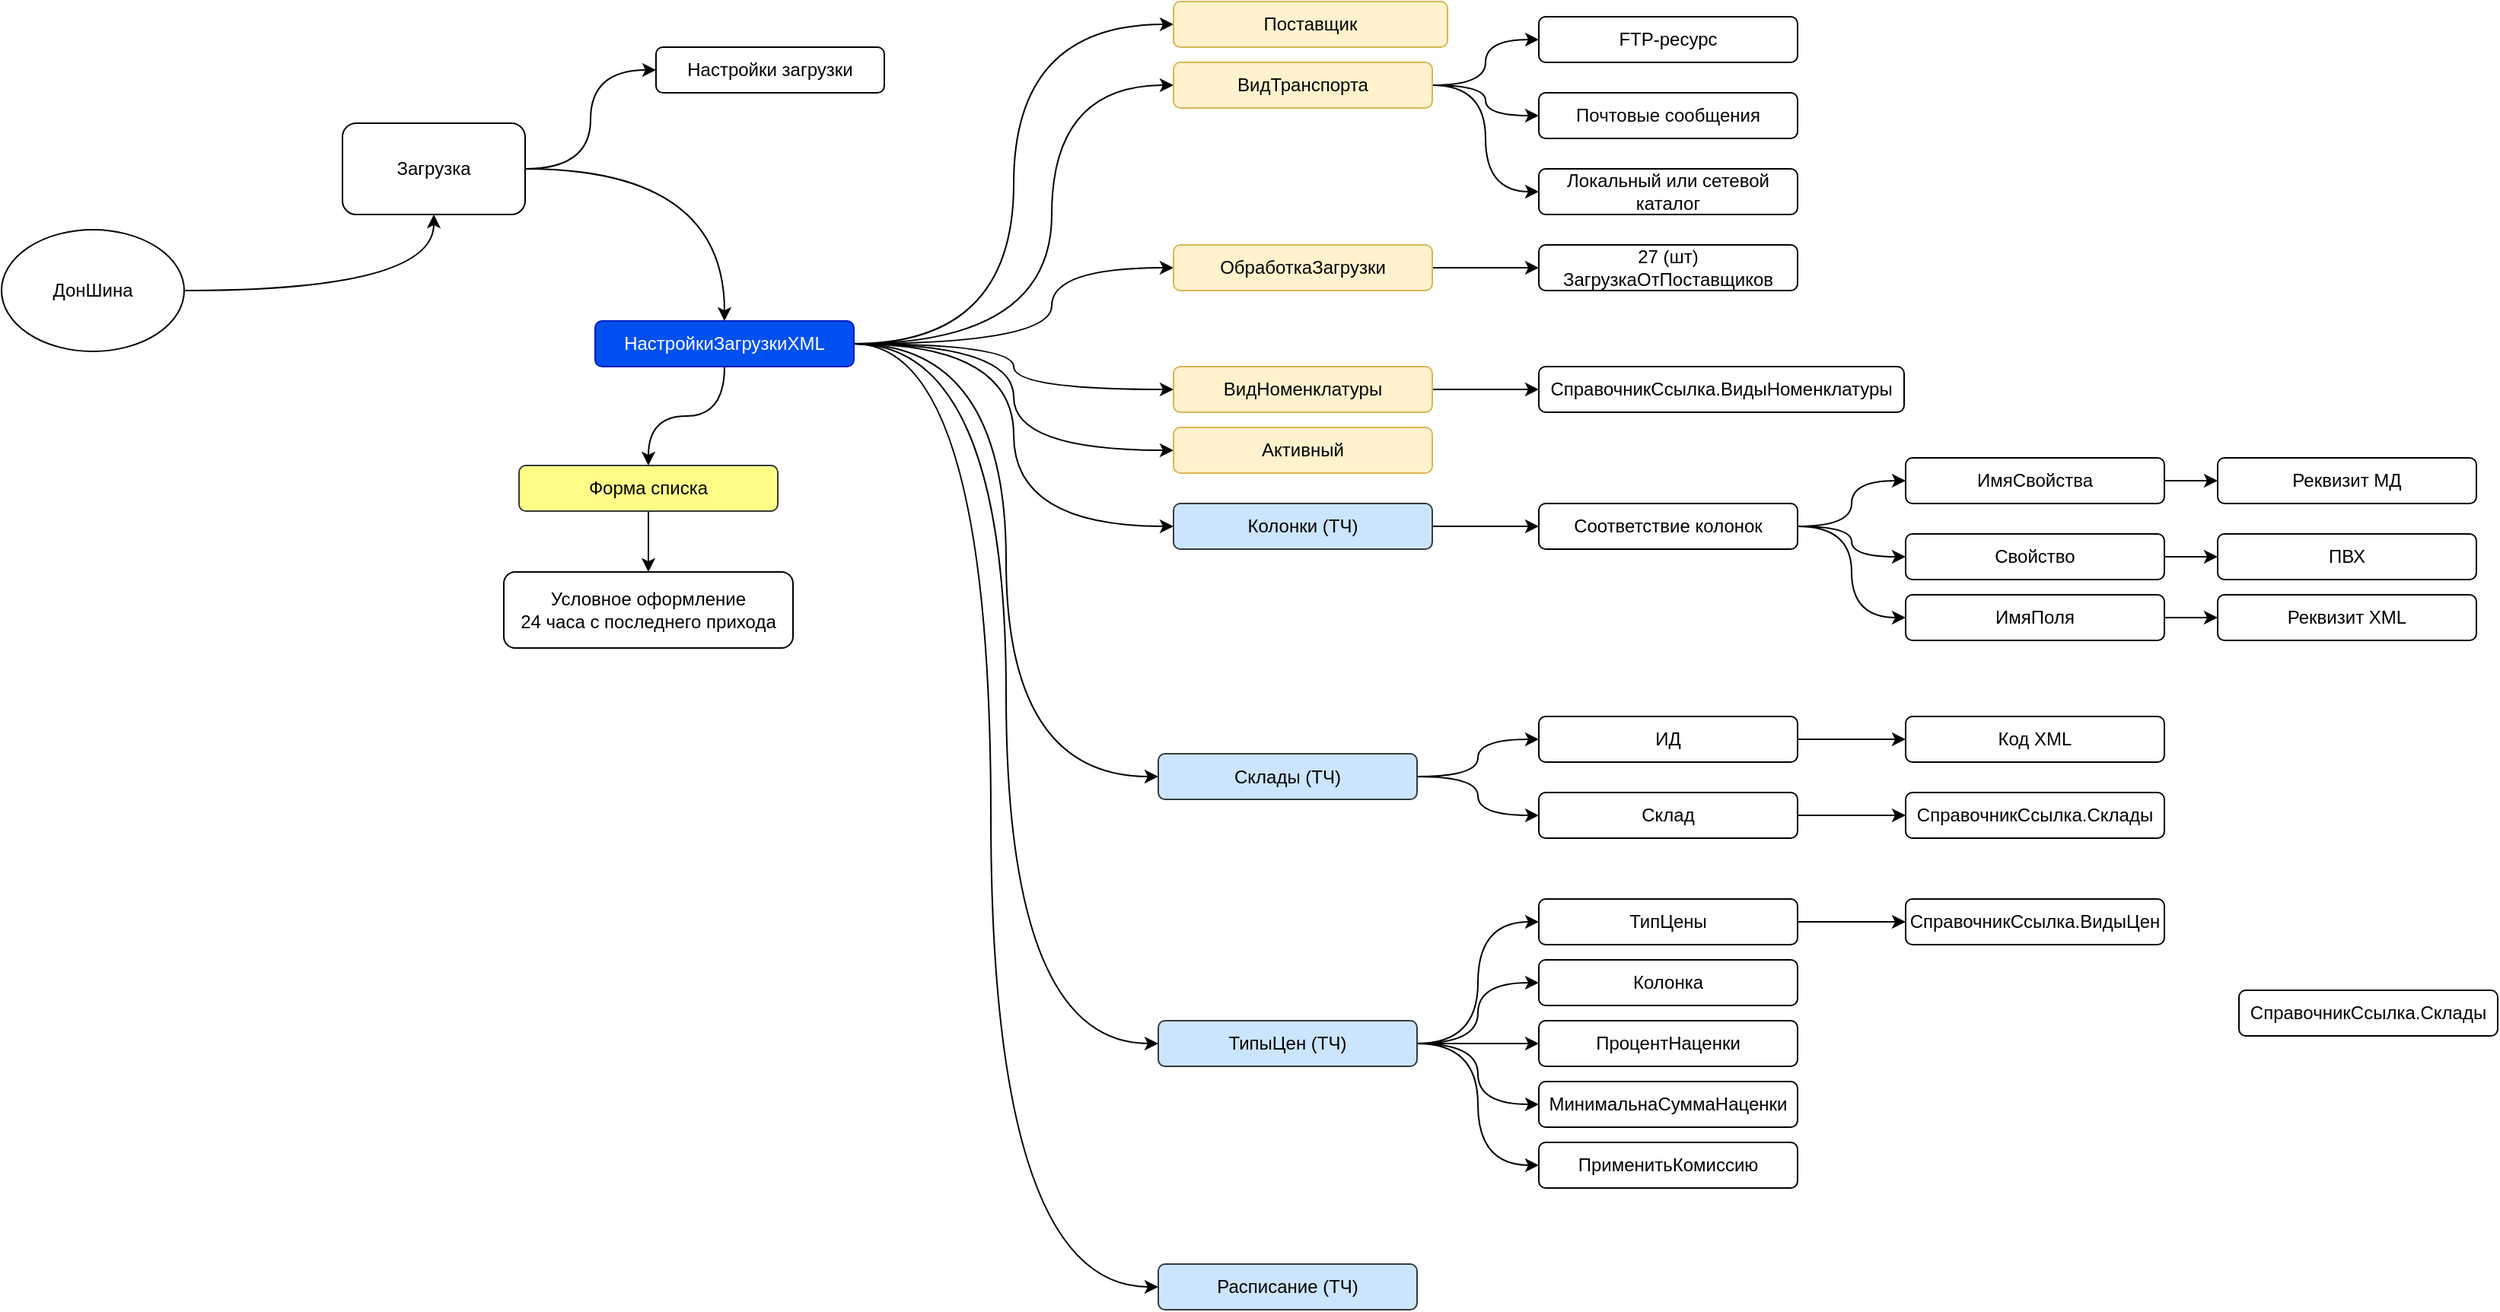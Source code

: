 <mxfile version="28.2.5">
  <diagram name="Страница — 1" id="MQuCKsTkF0hV8LhLmS5N">
    <mxGraphModel dx="1715" dy="930" grid="1" gridSize="10" guides="1" tooltips="1" connect="1" arrows="1" fold="1" page="1" pageScale="1" pageWidth="827" pageHeight="1169" math="0" shadow="0">
      <root>
        <mxCell id="0" />
        <mxCell id="1" parent="0" />
        <mxCell id="EHXcdM6yGb4Hflx0Ipde-5" value="" style="edgeStyle=orthogonalEdgeStyle;rounded=0;orthogonalLoop=1;jettySize=auto;html=1;curved=1;" edge="1" parent="1" source="EHXcdM6yGb4Hflx0Ipde-1" target="EHXcdM6yGb4Hflx0Ipde-4">
          <mxGeometry relative="1" as="geometry" />
        </mxCell>
        <mxCell id="EHXcdM6yGb4Hflx0Ipde-1" value="ДонШина" style="ellipse;whiteSpace=wrap;html=1;" vertex="1" parent="1">
          <mxGeometry x="190" y="240" width="120" height="80" as="geometry" />
        </mxCell>
        <mxCell id="EHXcdM6yGb4Hflx0Ipde-2" value="Настройки загрузки" style="rounded=1;whiteSpace=wrap;html=1;" vertex="1" parent="1">
          <mxGeometry x="620" y="120" width="150" height="30" as="geometry" />
        </mxCell>
        <mxCell id="EHXcdM6yGb4Hflx0Ipde-10" value="" style="edgeStyle=orthogonalEdgeStyle;rounded=0;orthogonalLoop=1;jettySize=auto;html=1;curved=1;entryX=0;entryY=0.5;entryDx=0;entryDy=0;" edge="1" parent="1" source="EHXcdM6yGb4Hflx0Ipde-3" target="EHXcdM6yGb4Hflx0Ipde-8">
          <mxGeometry relative="1" as="geometry" />
        </mxCell>
        <mxCell id="EHXcdM6yGb4Hflx0Ipde-32" style="edgeStyle=orthogonalEdgeStyle;rounded=0;orthogonalLoop=1;jettySize=auto;html=1;curved=1;" edge="1" parent="1" source="EHXcdM6yGb4Hflx0Ipde-3" target="EHXcdM6yGb4Hflx0Ipde-15">
          <mxGeometry relative="1" as="geometry" />
        </mxCell>
        <mxCell id="EHXcdM6yGb4Hflx0Ipde-33" style="edgeStyle=orthogonalEdgeStyle;rounded=0;orthogonalLoop=1;jettySize=auto;html=1;entryX=0;entryY=0.5;entryDx=0;entryDy=0;curved=1;" edge="1" parent="1" source="EHXcdM6yGb4Hflx0Ipde-3" target="EHXcdM6yGb4Hflx0Ipde-11">
          <mxGeometry relative="1" as="geometry">
            <Array as="points">
              <mxPoint x="880" y="315" />
              <mxPoint x="880" y="145" />
            </Array>
          </mxGeometry>
        </mxCell>
        <mxCell id="EHXcdM6yGb4Hflx0Ipde-34" style="edgeStyle=orthogonalEdgeStyle;rounded=0;orthogonalLoop=1;jettySize=auto;html=1;entryX=0;entryY=0.5;entryDx=0;entryDy=0;curved=1;" edge="1" parent="1" source="EHXcdM6yGb4Hflx0Ipde-3" target="EHXcdM6yGb4Hflx0Ipde-16">
          <mxGeometry relative="1" as="geometry">
            <Array as="points">
              <mxPoint x="880" y="315" />
              <mxPoint x="880" y="265" />
            </Array>
          </mxGeometry>
        </mxCell>
        <mxCell id="EHXcdM6yGb4Hflx0Ipde-35" style="edgeStyle=orthogonalEdgeStyle;rounded=0;orthogonalLoop=1;jettySize=auto;html=1;curved=1;" edge="1" parent="1" source="EHXcdM6yGb4Hflx0Ipde-3" target="EHXcdM6yGb4Hflx0Ipde-13">
          <mxGeometry relative="1" as="geometry" />
        </mxCell>
        <mxCell id="EHXcdM6yGb4Hflx0Ipde-36" style="edgeStyle=orthogonalEdgeStyle;rounded=0;orthogonalLoop=1;jettySize=auto;html=1;entryX=0;entryY=0.5;entryDx=0;entryDy=0;curved=1;" edge="1" parent="1" source="EHXcdM6yGb4Hflx0Ipde-3" target="EHXcdM6yGb4Hflx0Ipde-14">
          <mxGeometry relative="1" as="geometry" />
        </mxCell>
        <mxCell id="EHXcdM6yGb4Hflx0Ipde-79" style="edgeStyle=orthogonalEdgeStyle;rounded=0;orthogonalLoop=1;jettySize=auto;html=1;entryX=0;entryY=0.5;entryDx=0;entryDy=0;curved=1;" edge="1" parent="1" source="EHXcdM6yGb4Hflx0Ipde-3" target="EHXcdM6yGb4Hflx0Ipde-40">
          <mxGeometry relative="1" as="geometry" />
        </mxCell>
        <mxCell id="EHXcdM6yGb4Hflx0Ipde-80" style="edgeStyle=orthogonalEdgeStyle;rounded=0;orthogonalLoop=1;jettySize=auto;html=1;entryX=0;entryY=0.5;entryDx=0;entryDy=0;curved=1;" edge="1" parent="1" source="EHXcdM6yGb4Hflx0Ipde-3" target="EHXcdM6yGb4Hflx0Ipde-42">
          <mxGeometry relative="1" as="geometry" />
        </mxCell>
        <mxCell id="EHXcdM6yGb4Hflx0Ipde-81" style="edgeStyle=orthogonalEdgeStyle;rounded=0;orthogonalLoop=1;jettySize=auto;html=1;entryX=0;entryY=0.5;entryDx=0;entryDy=0;curved=1;" edge="1" parent="1" source="EHXcdM6yGb4Hflx0Ipde-3" target="EHXcdM6yGb4Hflx0Ipde-41">
          <mxGeometry relative="1" as="geometry" />
        </mxCell>
        <mxCell id="EHXcdM6yGb4Hflx0Ipde-82" style="edgeStyle=orthogonalEdgeStyle;rounded=0;orthogonalLoop=1;jettySize=auto;html=1;entryX=0;entryY=0.5;entryDx=0;entryDy=0;curved=1;" edge="1" parent="1" source="EHXcdM6yGb4Hflx0Ipde-3" target="EHXcdM6yGb4Hflx0Ipde-37">
          <mxGeometry relative="1" as="geometry">
            <Array as="points">
              <mxPoint x="840" y="315" />
              <mxPoint x="840" y="935" />
            </Array>
          </mxGeometry>
        </mxCell>
        <mxCell id="EHXcdM6yGb4Hflx0Ipde-3" value="НастройкиЗагрузкиXML" style="rounded=1;whiteSpace=wrap;html=1;fillColor=#0050ef;fontColor=#ffffff;strokeColor=#001DBC;" vertex="1" parent="1">
          <mxGeometry x="580" y="300" width="170" height="30" as="geometry" />
        </mxCell>
        <mxCell id="EHXcdM6yGb4Hflx0Ipde-6" style="edgeStyle=orthogonalEdgeStyle;rounded=0;orthogonalLoop=1;jettySize=auto;html=1;entryX=0;entryY=0.5;entryDx=0;entryDy=0;curved=1;" edge="1" parent="1" source="EHXcdM6yGb4Hflx0Ipde-4" target="EHXcdM6yGb4Hflx0Ipde-2">
          <mxGeometry relative="1" as="geometry" />
        </mxCell>
        <mxCell id="EHXcdM6yGb4Hflx0Ipde-7" style="edgeStyle=orthogonalEdgeStyle;rounded=0;orthogonalLoop=1;jettySize=auto;html=1;curved=1;" edge="1" parent="1" source="EHXcdM6yGb4Hflx0Ipde-4" target="EHXcdM6yGb4Hflx0Ipde-3">
          <mxGeometry relative="1" as="geometry" />
        </mxCell>
        <mxCell id="EHXcdM6yGb4Hflx0Ipde-4" value="Загрузка" style="rounded=1;whiteSpace=wrap;html=1;" vertex="1" parent="1">
          <mxGeometry x="414" y="170" width="120" height="60" as="geometry" />
        </mxCell>
        <mxCell id="EHXcdM6yGb4Hflx0Ipde-8" value="Поставщик" style="rounded=1;whiteSpace=wrap;html=1;fillColor=#fff2cc;strokeColor=#d6b656;" vertex="1" parent="1">
          <mxGeometry x="960" y="90" width="180" height="30" as="geometry" />
        </mxCell>
        <mxCell id="EHXcdM6yGb4Hflx0Ipde-18" value="" style="edgeStyle=orthogonalEdgeStyle;rounded=0;orthogonalLoop=1;jettySize=auto;html=1;curved=1;" edge="1" parent="1" source="EHXcdM6yGb4Hflx0Ipde-11" target="EHXcdM6yGb4Hflx0Ipde-17">
          <mxGeometry relative="1" as="geometry" />
        </mxCell>
        <mxCell id="EHXcdM6yGb4Hflx0Ipde-21" style="edgeStyle=orthogonalEdgeStyle;rounded=0;orthogonalLoop=1;jettySize=auto;html=1;entryX=0;entryY=0.5;entryDx=0;entryDy=0;curved=1;" edge="1" parent="1" source="EHXcdM6yGb4Hflx0Ipde-11" target="EHXcdM6yGb4Hflx0Ipde-19">
          <mxGeometry relative="1" as="geometry" />
        </mxCell>
        <mxCell id="EHXcdM6yGb4Hflx0Ipde-22" style="edgeStyle=orthogonalEdgeStyle;rounded=0;orthogonalLoop=1;jettySize=auto;html=1;entryX=0;entryY=0.5;entryDx=0;entryDy=0;curved=1;" edge="1" parent="1" source="EHXcdM6yGb4Hflx0Ipde-11" target="EHXcdM6yGb4Hflx0Ipde-20">
          <mxGeometry relative="1" as="geometry" />
        </mxCell>
        <mxCell id="EHXcdM6yGb4Hflx0Ipde-11" value="ВидТранспорта" style="rounded=1;whiteSpace=wrap;html=1;fillColor=#fff2cc;strokeColor=#d6b656;" vertex="1" parent="1">
          <mxGeometry x="960" y="130" width="170" height="30" as="geometry" />
        </mxCell>
        <mxCell id="EHXcdM6yGb4Hflx0Ipde-29" style="edgeStyle=orthogonalEdgeStyle;rounded=0;orthogonalLoop=1;jettySize=auto;html=1;entryX=0;entryY=0.5;entryDx=0;entryDy=0;" edge="1" parent="1" source="EHXcdM6yGb4Hflx0Ipde-13" target="EHXcdM6yGb4Hflx0Ipde-28">
          <mxGeometry relative="1" as="geometry" />
        </mxCell>
        <mxCell id="EHXcdM6yGb4Hflx0Ipde-13" value="ВидНоменклатуры" style="rounded=1;whiteSpace=wrap;html=1;fillColor=#fff2cc;strokeColor=#d6b656;" vertex="1" parent="1">
          <mxGeometry x="960" y="330" width="170" height="30" as="geometry" />
        </mxCell>
        <mxCell id="EHXcdM6yGb4Hflx0Ipde-14" value="Активный" style="rounded=1;whiteSpace=wrap;html=1;fillColor=#fff2cc;strokeColor=#d6b656;" vertex="1" parent="1">
          <mxGeometry x="960" y="370" width="170" height="30" as="geometry" />
        </mxCell>
        <mxCell id="EHXcdM6yGb4Hflx0Ipde-31" value="" style="edgeStyle=orthogonalEdgeStyle;rounded=0;orthogonalLoop=1;jettySize=auto;html=1;curved=1;" edge="1" parent="1" source="EHXcdM6yGb4Hflx0Ipde-15" target="EHXcdM6yGb4Hflx0Ipde-30">
          <mxGeometry relative="1" as="geometry" />
        </mxCell>
        <mxCell id="EHXcdM6yGb4Hflx0Ipde-15" value="Форма списка" style="rounded=1;whiteSpace=wrap;html=1;fillColor=#ffff88;strokeColor=#36393d;" vertex="1" parent="1">
          <mxGeometry x="530" y="395" width="170" height="30" as="geometry" />
        </mxCell>
        <mxCell id="EHXcdM6yGb4Hflx0Ipde-26" style="edgeStyle=orthogonalEdgeStyle;rounded=0;orthogonalLoop=1;jettySize=auto;html=1;" edge="1" parent="1" source="EHXcdM6yGb4Hflx0Ipde-16" target="EHXcdM6yGb4Hflx0Ipde-25">
          <mxGeometry relative="1" as="geometry" />
        </mxCell>
        <mxCell id="EHXcdM6yGb4Hflx0Ipde-16" value="ОбработкаЗагрузки" style="rounded=1;whiteSpace=wrap;html=1;fillColor=#fff2cc;strokeColor=#d6b656;" vertex="1" parent="1">
          <mxGeometry x="960" y="250" width="170" height="30" as="geometry" />
        </mxCell>
        <mxCell id="EHXcdM6yGb4Hflx0Ipde-17" value="FTP-ресурс" style="rounded=1;whiteSpace=wrap;html=1;" vertex="1" parent="1">
          <mxGeometry x="1200" y="100" width="170" height="30" as="geometry" />
        </mxCell>
        <mxCell id="EHXcdM6yGb4Hflx0Ipde-19" value="Почтовые сообщения" style="rounded=1;whiteSpace=wrap;html=1;" vertex="1" parent="1">
          <mxGeometry x="1200" y="150" width="170" height="30" as="geometry" />
        </mxCell>
        <mxCell id="EHXcdM6yGb4Hflx0Ipde-20" value="Локальный или сетевой каталог" style="rounded=1;whiteSpace=wrap;html=1;" vertex="1" parent="1">
          <mxGeometry x="1200" y="200" width="170" height="30" as="geometry" />
        </mxCell>
        <mxCell id="EHXcdM6yGb4Hflx0Ipde-25" value="27 (шт)&lt;br&gt;ЗагрузкаОтПоставщиков" style="rounded=1;whiteSpace=wrap;html=1;" vertex="1" parent="1">
          <mxGeometry x="1200" y="250" width="170" height="30" as="geometry" />
        </mxCell>
        <mxCell id="EHXcdM6yGb4Hflx0Ipde-28" value="СправочникСсылка.ВидыНоменклатуры" style="rounded=1;whiteSpace=wrap;html=1;" vertex="1" parent="1">
          <mxGeometry x="1200" y="330" width="240" height="30" as="geometry" />
        </mxCell>
        <mxCell id="EHXcdM6yGb4Hflx0Ipde-30" value="Условное оформление&lt;div&gt;24 часа с последнего прихода&lt;/div&gt;" style="rounded=1;whiteSpace=wrap;html=1;" vertex="1" parent="1">
          <mxGeometry x="520" y="465" width="190" height="50" as="geometry" />
        </mxCell>
        <mxCell id="EHXcdM6yGb4Hflx0Ipde-37" value="Расписание (ТЧ)" style="rounded=1;whiteSpace=wrap;html=1;fillColor=#cce5ff;strokeColor=#36393d;" vertex="1" parent="1">
          <mxGeometry x="950" y="920" width="170" height="30" as="geometry" />
        </mxCell>
        <mxCell id="EHXcdM6yGb4Hflx0Ipde-44" value="" style="edgeStyle=orthogonalEdgeStyle;rounded=0;orthogonalLoop=1;jettySize=auto;html=1;" edge="1" parent="1" source="EHXcdM6yGb4Hflx0Ipde-40" target="EHXcdM6yGb4Hflx0Ipde-43">
          <mxGeometry relative="1" as="geometry" />
        </mxCell>
        <mxCell id="EHXcdM6yGb4Hflx0Ipde-40" value="Колонки (ТЧ)" style="rounded=1;whiteSpace=wrap;html=1;fillColor=#cce5ff;strokeColor=#36393d;" vertex="1" parent="1">
          <mxGeometry x="960" y="420" width="170" height="30" as="geometry" />
        </mxCell>
        <mxCell id="EHXcdM6yGb4Hflx0Ipde-74" style="edgeStyle=orthogonalEdgeStyle;rounded=0;orthogonalLoop=1;jettySize=auto;html=1;entryX=0;entryY=0.5;entryDx=0;entryDy=0;curved=1;" edge="1" parent="1" source="EHXcdM6yGb4Hflx0Ipde-41" target="EHXcdM6yGb4Hflx0Ipde-60">
          <mxGeometry relative="1" as="geometry" />
        </mxCell>
        <mxCell id="EHXcdM6yGb4Hflx0Ipde-75" style="edgeStyle=orthogonalEdgeStyle;rounded=0;orthogonalLoop=1;jettySize=auto;html=1;entryX=0;entryY=0.5;entryDx=0;entryDy=0;curved=1;" edge="1" parent="1" source="EHXcdM6yGb4Hflx0Ipde-41" target="EHXcdM6yGb4Hflx0Ipde-59">
          <mxGeometry relative="1" as="geometry" />
        </mxCell>
        <mxCell id="EHXcdM6yGb4Hflx0Ipde-76" style="edgeStyle=orthogonalEdgeStyle;rounded=0;orthogonalLoop=1;jettySize=auto;html=1;entryX=0;entryY=0.5;entryDx=0;entryDy=0;curved=1;" edge="1" parent="1" source="EHXcdM6yGb4Hflx0Ipde-41" target="EHXcdM6yGb4Hflx0Ipde-58">
          <mxGeometry relative="1" as="geometry" />
        </mxCell>
        <mxCell id="EHXcdM6yGb4Hflx0Ipde-77" style="edgeStyle=orthogonalEdgeStyle;rounded=0;orthogonalLoop=1;jettySize=auto;html=1;entryX=0;entryY=0.5;entryDx=0;entryDy=0;curved=1;" edge="1" parent="1" source="EHXcdM6yGb4Hflx0Ipde-41" target="EHXcdM6yGb4Hflx0Ipde-72">
          <mxGeometry relative="1" as="geometry" />
        </mxCell>
        <mxCell id="EHXcdM6yGb4Hflx0Ipde-78" style="edgeStyle=orthogonalEdgeStyle;rounded=0;orthogonalLoop=1;jettySize=auto;html=1;entryX=0;entryY=0.5;entryDx=0;entryDy=0;curved=1;" edge="1" parent="1" source="EHXcdM6yGb4Hflx0Ipde-41" target="EHXcdM6yGb4Hflx0Ipde-71">
          <mxGeometry relative="1" as="geometry" />
        </mxCell>
        <mxCell id="EHXcdM6yGb4Hflx0Ipde-41" value="ТипыЦен (ТЧ)" style="rounded=1;whiteSpace=wrap;html=1;fillColor=#cce5ff;strokeColor=#36393d;" vertex="1" parent="1">
          <mxGeometry x="950" y="760" width="170" height="30" as="geometry" />
        </mxCell>
        <mxCell id="EHXcdM6yGb4Hflx0Ipde-65" style="edgeStyle=orthogonalEdgeStyle;rounded=0;orthogonalLoop=1;jettySize=auto;html=1;entryX=0;entryY=0.5;entryDx=0;entryDy=0;curved=1;" edge="1" parent="1" source="EHXcdM6yGb4Hflx0Ipde-42" target="EHXcdM6yGb4Hflx0Ipde-63">
          <mxGeometry relative="1" as="geometry" />
        </mxCell>
        <mxCell id="EHXcdM6yGb4Hflx0Ipde-66" style="edgeStyle=orthogonalEdgeStyle;rounded=0;orthogonalLoop=1;jettySize=auto;html=1;entryX=0;entryY=0.5;entryDx=0;entryDy=0;curved=1;" edge="1" parent="1" source="EHXcdM6yGb4Hflx0Ipde-42" target="EHXcdM6yGb4Hflx0Ipde-64">
          <mxGeometry relative="1" as="geometry" />
        </mxCell>
        <mxCell id="EHXcdM6yGb4Hflx0Ipde-42" value="Склады (ТЧ)" style="rounded=1;whiteSpace=wrap;html=1;fillColor=#cce5ff;strokeColor=#36393d;" vertex="1" parent="1">
          <mxGeometry x="950" y="584.5" width="170" height="30" as="geometry" />
        </mxCell>
        <mxCell id="EHXcdM6yGb4Hflx0Ipde-46" value="" style="edgeStyle=orthogonalEdgeStyle;rounded=0;orthogonalLoop=1;jettySize=auto;html=1;curved=1;" edge="1" parent="1" source="EHXcdM6yGb4Hflx0Ipde-43" target="EHXcdM6yGb4Hflx0Ipde-45">
          <mxGeometry relative="1" as="geometry" />
        </mxCell>
        <mxCell id="EHXcdM6yGb4Hflx0Ipde-48" style="edgeStyle=orthogonalEdgeStyle;rounded=0;orthogonalLoop=1;jettySize=auto;html=1;entryX=0;entryY=0.5;entryDx=0;entryDy=0;curved=1;" edge="1" parent="1" source="EHXcdM6yGb4Hflx0Ipde-43" target="EHXcdM6yGb4Hflx0Ipde-47">
          <mxGeometry relative="1" as="geometry" />
        </mxCell>
        <mxCell id="EHXcdM6yGb4Hflx0Ipde-50" style="edgeStyle=orthogonalEdgeStyle;rounded=0;orthogonalLoop=1;jettySize=auto;html=1;entryX=0;entryY=0.5;entryDx=0;entryDy=0;curved=1;" edge="1" parent="1" source="EHXcdM6yGb4Hflx0Ipde-43" target="EHXcdM6yGb4Hflx0Ipde-49">
          <mxGeometry relative="1" as="geometry" />
        </mxCell>
        <mxCell id="EHXcdM6yGb4Hflx0Ipde-43" value="Соответствие колонок" style="rounded=1;whiteSpace=wrap;html=1;" vertex="1" parent="1">
          <mxGeometry x="1200" y="420" width="170" height="30" as="geometry" />
        </mxCell>
        <mxCell id="EHXcdM6yGb4Hflx0Ipde-52" value="" style="edgeStyle=orthogonalEdgeStyle;rounded=0;orthogonalLoop=1;jettySize=auto;html=1;" edge="1" parent="1" source="EHXcdM6yGb4Hflx0Ipde-45" target="EHXcdM6yGb4Hflx0Ipde-51">
          <mxGeometry relative="1" as="geometry" />
        </mxCell>
        <mxCell id="EHXcdM6yGb4Hflx0Ipde-45" value="ИмяСвойства" style="rounded=1;whiteSpace=wrap;html=1;" vertex="1" parent="1">
          <mxGeometry x="1441" y="390" width="170" height="30" as="geometry" />
        </mxCell>
        <mxCell id="EHXcdM6yGb4Hflx0Ipde-56" style="edgeStyle=orthogonalEdgeStyle;rounded=0;orthogonalLoop=1;jettySize=auto;html=1;" edge="1" parent="1" source="EHXcdM6yGb4Hflx0Ipde-47" target="EHXcdM6yGb4Hflx0Ipde-54">
          <mxGeometry relative="1" as="geometry" />
        </mxCell>
        <mxCell id="EHXcdM6yGb4Hflx0Ipde-47" value="Свойство" style="rounded=1;whiteSpace=wrap;html=1;" vertex="1" parent="1">
          <mxGeometry x="1441" y="440" width="170" height="30" as="geometry" />
        </mxCell>
        <mxCell id="EHXcdM6yGb4Hflx0Ipde-57" style="edgeStyle=orthogonalEdgeStyle;rounded=0;orthogonalLoop=1;jettySize=auto;html=1;" edge="1" parent="1" source="EHXcdM6yGb4Hflx0Ipde-49" target="EHXcdM6yGb4Hflx0Ipde-55">
          <mxGeometry relative="1" as="geometry" />
        </mxCell>
        <mxCell id="EHXcdM6yGb4Hflx0Ipde-49" value="ИмяПоля" style="rounded=1;whiteSpace=wrap;html=1;" vertex="1" parent="1">
          <mxGeometry x="1441" y="480" width="170" height="30" as="geometry" />
        </mxCell>
        <mxCell id="EHXcdM6yGb4Hflx0Ipde-51" value="Реквизит МД" style="rounded=1;whiteSpace=wrap;html=1;" vertex="1" parent="1">
          <mxGeometry x="1646" y="390" width="170" height="30" as="geometry" />
        </mxCell>
        <mxCell id="EHXcdM6yGb4Hflx0Ipde-54" value="ПВХ" style="rounded=1;whiteSpace=wrap;html=1;" vertex="1" parent="1">
          <mxGeometry x="1646" y="440" width="170" height="30" as="geometry" />
        </mxCell>
        <mxCell id="EHXcdM6yGb4Hflx0Ipde-55" value="Реквизит XML" style="rounded=1;whiteSpace=wrap;html=1;" vertex="1" parent="1">
          <mxGeometry x="1646" y="480" width="170" height="30" as="geometry" />
        </mxCell>
        <mxCell id="EHXcdM6yGb4Hflx0Ipde-58" value="ПроцентНаценки" style="rounded=1;whiteSpace=wrap;html=1;" vertex="1" parent="1">
          <mxGeometry x="1200" y="760" width="170" height="30" as="geometry" />
        </mxCell>
        <mxCell id="EHXcdM6yGb4Hflx0Ipde-59" value="Колонка" style="rounded=1;whiteSpace=wrap;html=1;" vertex="1" parent="1">
          <mxGeometry x="1200" y="720" width="170" height="30" as="geometry" />
        </mxCell>
        <mxCell id="EHXcdM6yGb4Hflx0Ipde-73" style="edgeStyle=orthogonalEdgeStyle;rounded=0;orthogonalLoop=1;jettySize=auto;html=1;" edge="1" parent="1" source="EHXcdM6yGb4Hflx0Ipde-60" target="EHXcdM6yGb4Hflx0Ipde-69">
          <mxGeometry relative="1" as="geometry" />
        </mxCell>
        <mxCell id="EHXcdM6yGb4Hflx0Ipde-60" value="ТипЦены" style="rounded=1;whiteSpace=wrap;html=1;" vertex="1" parent="1">
          <mxGeometry x="1200" y="680" width="170" height="30" as="geometry" />
        </mxCell>
        <mxCell id="EHXcdM6yGb4Hflx0Ipde-61" value="СправочникСсылка.Склады" style="rounded=1;whiteSpace=wrap;html=1;" vertex="1" parent="1">
          <mxGeometry x="1441" y="610" width="170" height="30" as="geometry" />
        </mxCell>
        <mxCell id="EHXcdM6yGb4Hflx0Ipde-62" value="Код XML" style="rounded=1;whiteSpace=wrap;html=1;" vertex="1" parent="1">
          <mxGeometry x="1441" y="560" width="170" height="30" as="geometry" />
        </mxCell>
        <mxCell id="EHXcdM6yGb4Hflx0Ipde-67" style="edgeStyle=orthogonalEdgeStyle;rounded=0;orthogonalLoop=1;jettySize=auto;html=1;entryX=0;entryY=0.5;entryDx=0;entryDy=0;" edge="1" parent="1" source="EHXcdM6yGb4Hflx0Ipde-63" target="EHXcdM6yGb4Hflx0Ipde-62">
          <mxGeometry relative="1" as="geometry" />
        </mxCell>
        <mxCell id="EHXcdM6yGb4Hflx0Ipde-63" value="ИД" style="rounded=1;whiteSpace=wrap;html=1;" vertex="1" parent="1">
          <mxGeometry x="1200" y="560" width="170" height="30" as="geometry" />
        </mxCell>
        <mxCell id="EHXcdM6yGb4Hflx0Ipde-68" style="edgeStyle=orthogonalEdgeStyle;rounded=0;orthogonalLoop=1;jettySize=auto;html=1;entryX=0;entryY=0.5;entryDx=0;entryDy=0;" edge="1" parent="1" source="EHXcdM6yGb4Hflx0Ipde-64" target="EHXcdM6yGb4Hflx0Ipde-61">
          <mxGeometry relative="1" as="geometry" />
        </mxCell>
        <mxCell id="EHXcdM6yGb4Hflx0Ipde-64" value="Склад" style="rounded=1;whiteSpace=wrap;html=1;" vertex="1" parent="1">
          <mxGeometry x="1200" y="610" width="170" height="30" as="geometry" />
        </mxCell>
        <mxCell id="EHXcdM6yGb4Hflx0Ipde-69" value="СправочникСсылка.ВидыЦен" style="rounded=1;whiteSpace=wrap;html=1;" vertex="1" parent="1">
          <mxGeometry x="1441" y="680" width="170" height="30" as="geometry" />
        </mxCell>
        <mxCell id="EHXcdM6yGb4Hflx0Ipde-70" value="СправочникСсылка.Склады" style="rounded=1;whiteSpace=wrap;html=1;" vertex="1" parent="1">
          <mxGeometry x="1660" y="740" width="170" height="30" as="geometry" />
        </mxCell>
        <mxCell id="EHXcdM6yGb4Hflx0Ipde-71" value="ПрименитьКомиссию" style="rounded=1;whiteSpace=wrap;html=1;" vertex="1" parent="1">
          <mxGeometry x="1200" y="840" width="170" height="30" as="geometry" />
        </mxCell>
        <mxCell id="EHXcdM6yGb4Hflx0Ipde-72" value="МинимальнаСуммаНаценки" style="rounded=1;whiteSpace=wrap;html=1;" vertex="1" parent="1">
          <mxGeometry x="1200" y="800" width="170" height="30" as="geometry" />
        </mxCell>
      </root>
    </mxGraphModel>
  </diagram>
</mxfile>
